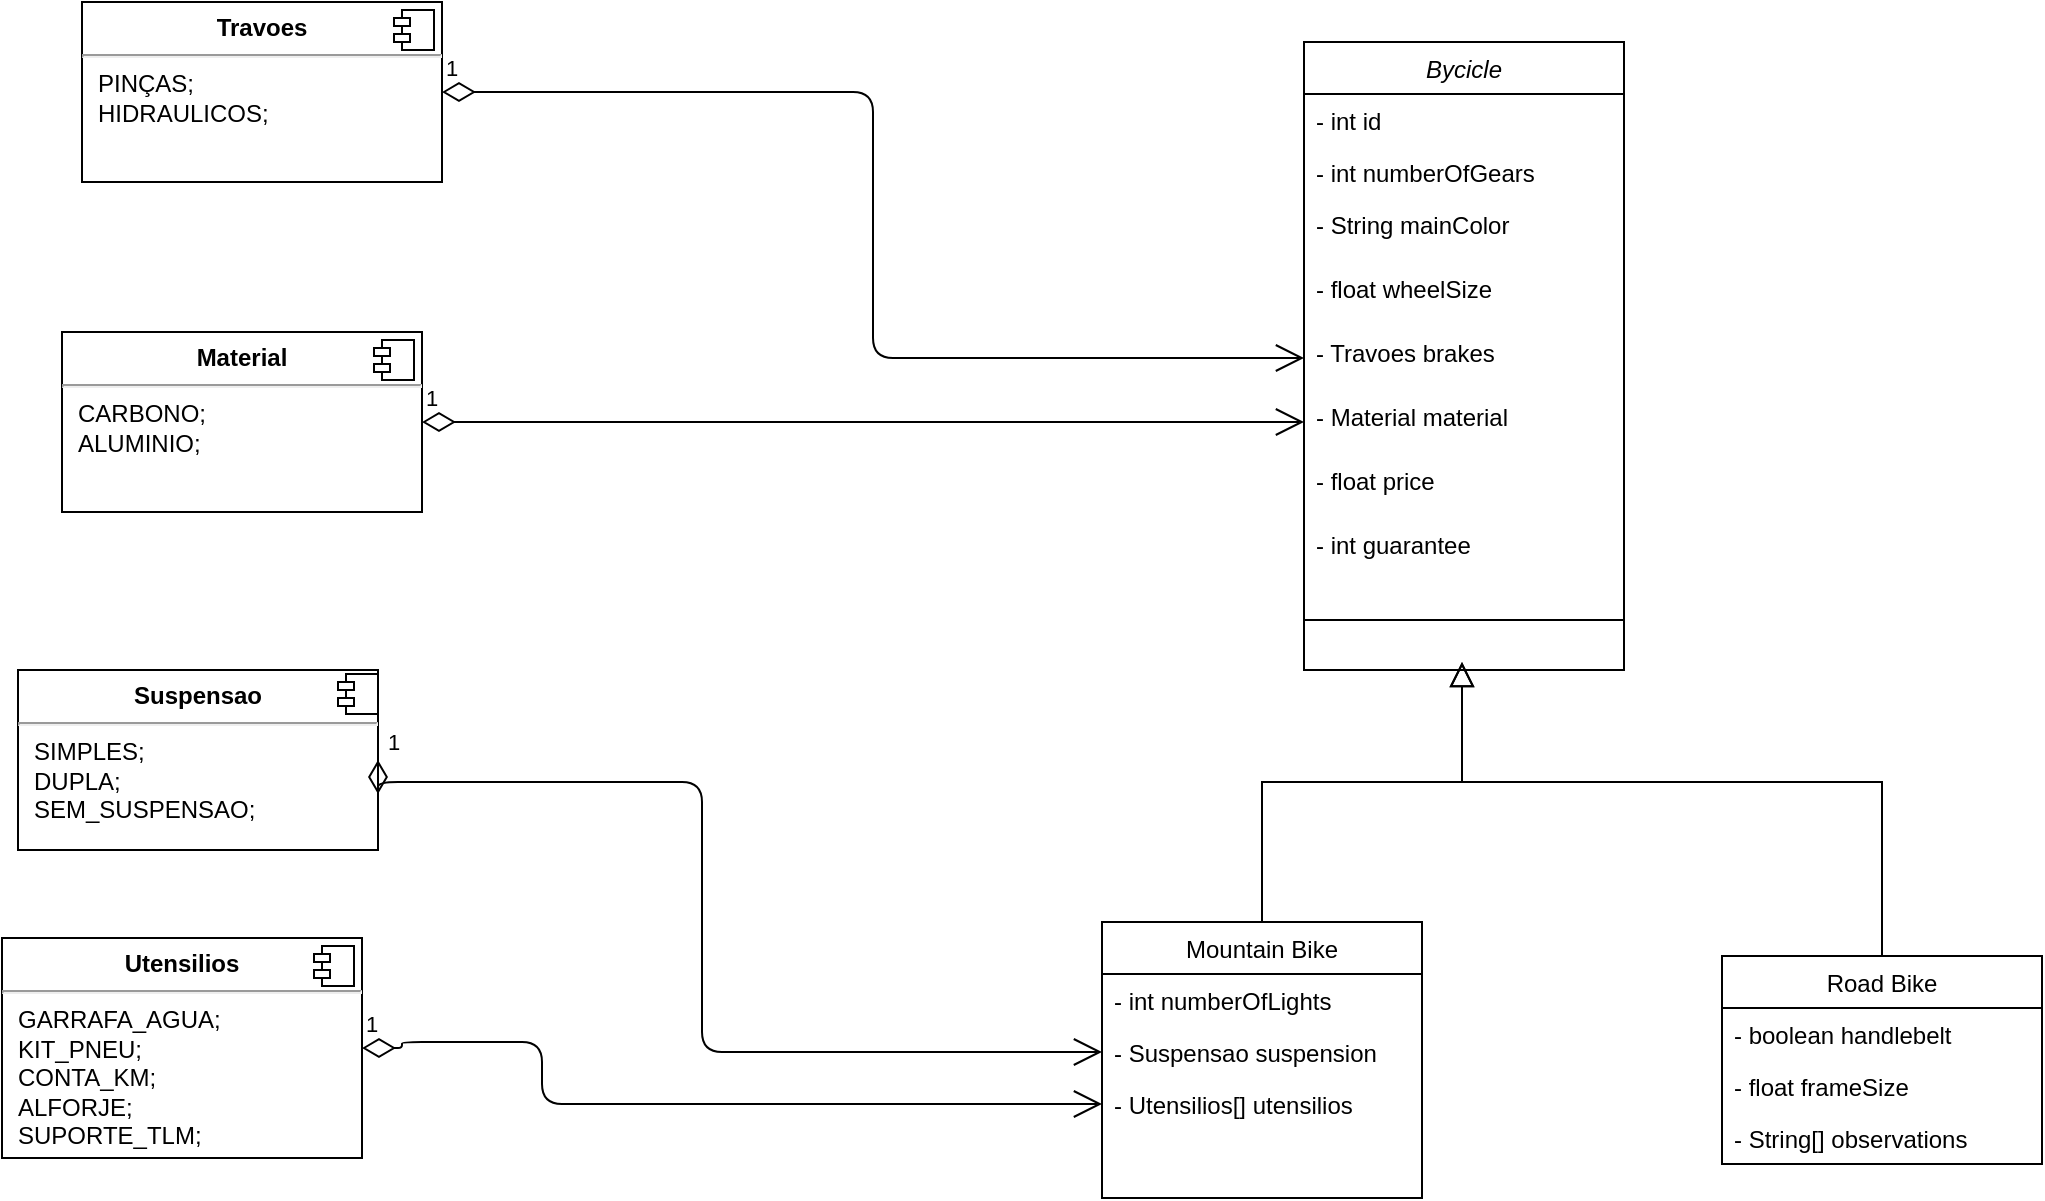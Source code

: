 <mxfile version="14.6.1" type="device"><diagram id="C5RBs43oDa-KdzZeNtuy" name="Page-1"><mxGraphModel dx="1422" dy="762" grid="1" gridSize="10" guides="1" tooltips="1" connect="1" arrows="1" fold="1" page="1" pageScale="1" pageWidth="1169" pageHeight="1654" math="0" shadow="0"><root><mxCell id="WIyWlLk6GJQsqaUBKTNV-0"/><mxCell id="WIyWlLk6GJQsqaUBKTNV-1" parent="WIyWlLk6GJQsqaUBKTNV-0"/><mxCell id="zkfFHV4jXpPFQw0GAbJ--0" value="Bycicle" style="swimlane;fontStyle=2;align=center;verticalAlign=top;childLayout=stackLayout;horizontal=1;startSize=26;horizontalStack=0;resizeParent=1;resizeLast=0;collapsible=1;marginBottom=0;rounded=0;shadow=0;strokeWidth=1;" parent="WIyWlLk6GJQsqaUBKTNV-1" vertex="1"><mxGeometry x="671" y="70" width="160" height="314" as="geometry"><mxRectangle x="340" y="90" width="160" height="26" as="alternateBounds"/></mxGeometry></mxCell><mxCell id="zkfFHV4jXpPFQw0GAbJ--1" value="- int id" style="text;align=left;verticalAlign=top;spacingLeft=4;spacingRight=4;overflow=hidden;rotatable=0;points=[[0,0.5],[1,0.5]];portConstraint=eastwest;" parent="zkfFHV4jXpPFQw0GAbJ--0" vertex="1"><mxGeometry y="26" width="160" height="26" as="geometry"/></mxCell><mxCell id="zkfFHV4jXpPFQw0GAbJ--2" value="- int numberOfGears" style="text;align=left;verticalAlign=top;spacingLeft=4;spacingRight=4;overflow=hidden;rotatable=0;points=[[0,0.5],[1,0.5]];portConstraint=eastwest;rounded=0;shadow=0;html=0;" parent="zkfFHV4jXpPFQw0GAbJ--0" vertex="1"><mxGeometry y="52" width="160" height="26" as="geometry"/></mxCell><mxCell id="zkfFHV4jXpPFQw0GAbJ--3" value="- String mainColor" style="text;align=left;verticalAlign=top;spacingLeft=4;spacingRight=4;overflow=hidden;rotatable=0;points=[[0,0.5],[1,0.5]];portConstraint=eastwest;rounded=0;shadow=0;html=0;" parent="zkfFHV4jXpPFQw0GAbJ--0" vertex="1"><mxGeometry y="78" width="160" height="32" as="geometry"/></mxCell><mxCell id="j0nB1NygFM7RJxcCyn4j-0" value="- float wheelSize" style="text;align=left;verticalAlign=top;spacingLeft=4;spacingRight=4;overflow=hidden;rotatable=0;points=[[0,0.5],[1,0.5]];portConstraint=eastwest;rounded=0;shadow=0;html=0;" vertex="1" parent="zkfFHV4jXpPFQw0GAbJ--0"><mxGeometry y="110" width="160" height="32" as="geometry"/></mxCell><mxCell id="j0nB1NygFM7RJxcCyn4j-1" value="- Travoes brakes" style="text;align=left;verticalAlign=top;spacingLeft=4;spacingRight=4;overflow=hidden;rotatable=0;points=[[0,0.5],[1,0.5]];portConstraint=eastwest;rounded=0;shadow=0;html=0;" vertex="1" parent="zkfFHV4jXpPFQw0GAbJ--0"><mxGeometry y="142" width="160" height="32" as="geometry"/></mxCell><mxCell id="j0nB1NygFM7RJxcCyn4j-21" value="- Material material" style="text;align=left;verticalAlign=top;spacingLeft=4;spacingRight=4;overflow=hidden;rotatable=0;points=[[0,0.5],[1,0.5]];portConstraint=eastwest;rounded=0;shadow=0;html=0;" vertex="1" parent="zkfFHV4jXpPFQw0GAbJ--0"><mxGeometry y="174" width="160" height="32" as="geometry"/></mxCell><mxCell id="j0nB1NygFM7RJxcCyn4j-2" value="- float price" style="text;align=left;verticalAlign=top;spacingLeft=4;spacingRight=4;overflow=hidden;rotatable=0;points=[[0,0.5],[1,0.5]];portConstraint=eastwest;rounded=0;shadow=0;html=0;" vertex="1" parent="zkfFHV4jXpPFQw0GAbJ--0"><mxGeometry y="206" width="160" height="32" as="geometry"/></mxCell><mxCell id="zkfFHV4jXpPFQw0GAbJ--5" value="- int guarantee" style="text;align=left;verticalAlign=top;spacingLeft=4;spacingRight=4;overflow=hidden;rotatable=0;points=[[0,0.5],[1,0.5]];portConstraint=eastwest;" parent="zkfFHV4jXpPFQw0GAbJ--0" vertex="1"><mxGeometry y="238" width="160" height="26" as="geometry"/></mxCell><mxCell id="zkfFHV4jXpPFQw0GAbJ--4" value="" style="line;html=1;strokeWidth=1;align=left;verticalAlign=middle;spacingTop=-1;spacingLeft=3;spacingRight=3;rotatable=0;labelPosition=right;points=[];portConstraint=eastwest;" parent="zkfFHV4jXpPFQw0GAbJ--0" vertex="1"><mxGeometry y="264" width="160" height="50" as="geometry"/></mxCell><mxCell id="zkfFHV4jXpPFQw0GAbJ--6" value="Mountain Bike" style="swimlane;fontStyle=0;align=center;verticalAlign=top;childLayout=stackLayout;horizontal=1;startSize=26;horizontalStack=0;resizeParent=1;resizeLast=0;collapsible=1;marginBottom=0;rounded=0;shadow=0;strokeWidth=1;" parent="WIyWlLk6GJQsqaUBKTNV-1" vertex="1"><mxGeometry x="570" y="510" width="160" height="138" as="geometry"><mxRectangle x="130" y="380" width="160" height="26" as="alternateBounds"/></mxGeometry></mxCell><mxCell id="zkfFHV4jXpPFQw0GAbJ--7" value="- int numberOfLights" style="text;align=left;verticalAlign=top;spacingLeft=4;spacingRight=4;overflow=hidden;rotatable=0;points=[[0,0.5],[1,0.5]];portConstraint=eastwest;" parent="zkfFHV4jXpPFQw0GAbJ--6" vertex="1"><mxGeometry y="26" width="160" height="26" as="geometry"/></mxCell><mxCell id="zkfFHV4jXpPFQw0GAbJ--8" value="- Suspensao suspension" style="text;align=left;verticalAlign=top;spacingLeft=4;spacingRight=4;overflow=hidden;rotatable=0;points=[[0,0.5],[1,0.5]];portConstraint=eastwest;rounded=0;shadow=0;html=0;" parent="zkfFHV4jXpPFQw0GAbJ--6" vertex="1"><mxGeometry y="52" width="160" height="26" as="geometry"/></mxCell><mxCell id="j0nB1NygFM7RJxcCyn4j-4" value="- Utensilios[] utensilios" style="text;align=left;verticalAlign=top;spacingLeft=4;spacingRight=4;overflow=hidden;rotatable=0;points=[[0,0.5],[1,0.5]];portConstraint=eastwest;rounded=0;shadow=0;html=0;" vertex="1" parent="zkfFHV4jXpPFQw0GAbJ--6"><mxGeometry y="78" width="160" height="26" as="geometry"/></mxCell><mxCell id="zkfFHV4jXpPFQw0GAbJ--13" value="Road Bike" style="swimlane;fontStyle=0;align=center;verticalAlign=top;childLayout=stackLayout;horizontal=1;startSize=26;horizontalStack=0;resizeParent=1;resizeLast=0;collapsible=1;marginBottom=0;rounded=0;shadow=0;strokeWidth=1;" parent="WIyWlLk6GJQsqaUBKTNV-1" vertex="1"><mxGeometry x="880" y="527" width="160" height="104" as="geometry"><mxRectangle x="340" y="380" width="170" height="26" as="alternateBounds"/></mxGeometry></mxCell><mxCell id="zkfFHV4jXpPFQw0GAbJ--14" value="- boolean handlebelt" style="text;align=left;verticalAlign=top;spacingLeft=4;spacingRight=4;overflow=hidden;rotatable=0;points=[[0,0.5],[1,0.5]];portConstraint=eastwest;" parent="zkfFHV4jXpPFQw0GAbJ--13" vertex="1"><mxGeometry y="26" width="160" height="26" as="geometry"/></mxCell><mxCell id="j0nB1NygFM7RJxcCyn4j-7" value="- float frameSize" style="text;align=left;verticalAlign=top;spacingLeft=4;spacingRight=4;overflow=hidden;rotatable=0;points=[[0,0.5],[1,0.5]];portConstraint=eastwest;" vertex="1" parent="zkfFHV4jXpPFQw0GAbJ--13"><mxGeometry y="52" width="160" height="26" as="geometry"/></mxCell><mxCell id="j0nB1NygFM7RJxcCyn4j-8" value="- String[] observations" style="text;align=left;verticalAlign=top;spacingLeft=4;spacingRight=4;overflow=hidden;rotatable=0;points=[[0,0.5],[1,0.5]];portConstraint=eastwest;" vertex="1" parent="zkfFHV4jXpPFQw0GAbJ--13"><mxGeometry y="78" width="160" height="26" as="geometry"/></mxCell><mxCell id="zkfFHV4jXpPFQw0GAbJ--16" value="" style="endArrow=block;endSize=10;endFill=0;shadow=0;strokeWidth=1;rounded=0;edgeStyle=elbowEdgeStyle;elbow=vertical;" parent="WIyWlLk6GJQsqaUBKTNV-1" source="zkfFHV4jXpPFQw0GAbJ--13" edge="1"><mxGeometry width="160" relative="1" as="geometry"><mxPoint x="660" y="323" as="sourcePoint"/><mxPoint x="750" y="380" as="targetPoint"/><Array as="points"><mxPoint x="870" y="440"/><mxPoint x="750" y="380"/><mxPoint x="860" y="440"/><mxPoint x="750" y="410"/><mxPoint x="770" y="400"/><mxPoint x="980" y="410"/><mxPoint x="860" y="410"/></Array></mxGeometry></mxCell><mxCell id="j0nB1NygFM7RJxcCyn4j-11" value="&lt;p style=&quot;margin: 0px ; margin-top: 6px ; text-align: center&quot;&gt;&lt;b&gt;Suspensao&lt;/b&gt;&lt;/p&gt;&lt;hr&gt;&lt;p style=&quot;margin: 0px ; margin-left: 8px&quot;&gt;SIMPLES;&lt;/p&gt;&lt;p style=&quot;margin: 0px ; margin-left: 8px&quot;&gt;DUPLA;&lt;/p&gt;&lt;p style=&quot;margin: 0px ; margin-left: 8px&quot;&gt;SEM_SUSPENSAO;&lt;/p&gt;" style="align=left;overflow=fill;html=1;dropTarget=0;" vertex="1" parent="WIyWlLk6GJQsqaUBKTNV-1"><mxGeometry x="28" y="384" width="180" height="90" as="geometry"/></mxCell><mxCell id="j0nB1NygFM7RJxcCyn4j-12" value="" style="shape=component;jettyWidth=8;jettyHeight=4;" vertex="1" parent="j0nB1NygFM7RJxcCyn4j-11"><mxGeometry x="1" width="20" height="20" relative="1" as="geometry"><mxPoint x="-20" y="2" as="offset"/></mxGeometry></mxCell><mxCell id="j0nB1NygFM7RJxcCyn4j-13" value="&lt;p style=&quot;margin: 0px ; margin-top: 6px ; text-align: center&quot;&gt;&lt;b&gt;Utensilios&lt;/b&gt;&lt;/p&gt;&lt;hr&gt;&lt;p style=&quot;margin: 0px ; margin-left: 8px&quot;&gt;GARRAFA_AGUA;&lt;/p&gt;&lt;p style=&quot;margin: 0px ; margin-left: 8px&quot;&gt;KIT_PNEU;&lt;/p&gt;&lt;p style=&quot;margin: 0px ; margin-left: 8px&quot;&gt;CONTA_KM;&lt;/p&gt;&lt;p style=&quot;margin: 0px ; margin-left: 8px&quot;&gt;ALFORJE;&lt;/p&gt;&lt;p style=&quot;margin: 0px ; margin-left: 8px&quot;&gt;SUPORTE_TLM;&lt;/p&gt;" style="align=left;overflow=fill;html=1;dropTarget=0;" vertex="1" parent="WIyWlLk6GJQsqaUBKTNV-1"><mxGeometry x="20" y="518" width="180" height="110" as="geometry"/></mxCell><mxCell id="j0nB1NygFM7RJxcCyn4j-14" value="" style="shape=component;jettyWidth=8;jettyHeight=4;" vertex="1" parent="j0nB1NygFM7RJxcCyn4j-13"><mxGeometry x="1" width="20" height="20" relative="1" as="geometry"><mxPoint x="-24" y="4" as="offset"/></mxGeometry></mxCell><mxCell id="j0nB1NygFM7RJxcCyn4j-15" value="&lt;p style=&quot;margin: 0px ; margin-top: 6px ; text-align: center&quot;&gt;&lt;b&gt;Material&lt;/b&gt;&lt;/p&gt;&lt;hr&gt;&lt;p style=&quot;margin: 0px ; margin-left: 8px&quot;&gt;CARBONO;&lt;/p&gt;&lt;p style=&quot;margin: 0px ; margin-left: 8px&quot;&gt;ALUMINIO;&lt;/p&gt;" style="align=left;overflow=fill;html=1;dropTarget=0;" vertex="1" parent="WIyWlLk6GJQsqaUBKTNV-1"><mxGeometry x="50" y="215" width="180" height="90" as="geometry"/></mxCell><mxCell id="j0nB1NygFM7RJxcCyn4j-16" value="" style="shape=component;jettyWidth=8;jettyHeight=4;" vertex="1" parent="j0nB1NygFM7RJxcCyn4j-15"><mxGeometry x="1" width="20" height="20" relative="1" as="geometry"><mxPoint x="-24" y="4" as="offset"/></mxGeometry></mxCell><mxCell id="j0nB1NygFM7RJxcCyn4j-17" value="&lt;p style=&quot;margin: 0px ; margin-top: 6px ; text-align: center&quot;&gt;&lt;b&gt;Travoes&lt;/b&gt;&lt;/p&gt;&lt;hr&gt;&lt;p style=&quot;margin: 0px ; margin-left: 8px&quot;&gt;PINÇAS;&lt;/p&gt;&lt;p style=&quot;margin: 0px ; margin-left: 8px&quot;&gt;HIDRAULICOS;&lt;/p&gt;" style="align=left;overflow=fill;html=1;dropTarget=0;" vertex="1" parent="WIyWlLk6GJQsqaUBKTNV-1"><mxGeometry x="60" y="50" width="180" height="90" as="geometry"/></mxCell><mxCell id="j0nB1NygFM7RJxcCyn4j-18" value="" style="shape=component;jettyWidth=8;jettyHeight=4;" vertex="1" parent="j0nB1NygFM7RJxcCyn4j-17"><mxGeometry x="1" width="20" height="20" relative="1" as="geometry"><mxPoint x="-24" y="4" as="offset"/></mxGeometry></mxCell><mxCell id="j0nB1NygFM7RJxcCyn4j-23" value="" style="endArrow=block;endSize=10;endFill=0;shadow=0;strokeWidth=1;rounded=0;edgeStyle=elbowEdgeStyle;elbow=vertical;exitX=0.5;exitY=0;exitDx=0;exitDy=0;" edge="1" parent="WIyWlLk6GJQsqaUBKTNV-1" source="zkfFHV4jXpPFQw0GAbJ--6"><mxGeometry width="160" relative="1" as="geometry"><mxPoint x="990" y="500" as="sourcePoint"/><mxPoint x="750" y="380" as="targetPoint"/><Array as="points"><mxPoint x="700" y="440"/><mxPoint x="760" y="390"/><mxPoint x="870" y="450"/><mxPoint x="760" y="420"/><mxPoint x="780" y="410"/><mxPoint x="990" y="420"/><mxPoint x="870" y="420"/></Array></mxGeometry></mxCell><mxCell id="j0nB1NygFM7RJxcCyn4j-24" value="1" style="endArrow=open;html=1;endSize=12;startArrow=diamondThin;startSize=14;startFill=0;edgeStyle=orthogonalEdgeStyle;align=left;verticalAlign=bottom;exitX=1;exitY=0.5;exitDx=0;exitDy=0;entryX=0;entryY=0.5;entryDx=0;entryDy=0;" edge="1" parent="WIyWlLk6GJQsqaUBKTNV-1" source="j0nB1NygFM7RJxcCyn4j-11" target="zkfFHV4jXpPFQw0GAbJ--8"><mxGeometry x="-1" y="3" relative="1" as="geometry"><mxPoint x="520" y="390" as="sourcePoint"/><mxPoint x="680" y="390" as="targetPoint"/><Array as="points"><mxPoint x="208" y="440"/><mxPoint x="370" y="440"/><mxPoint x="370" y="575"/></Array></mxGeometry></mxCell><mxCell id="j0nB1NygFM7RJxcCyn4j-25" value="1" style="endArrow=open;html=1;endSize=12;startArrow=diamondThin;startSize=14;startFill=0;edgeStyle=orthogonalEdgeStyle;align=left;verticalAlign=bottom;entryX=0;entryY=0.5;entryDx=0;entryDy=0;exitX=1;exitY=0.5;exitDx=0;exitDy=0;" edge="1" parent="WIyWlLk6GJQsqaUBKTNV-1" source="j0nB1NygFM7RJxcCyn4j-13" target="j0nB1NygFM7RJxcCyn4j-4"><mxGeometry x="-1" y="3" relative="1" as="geometry"><mxPoint x="228" y="300" as="sourcePoint"/><mxPoint x="388" y="300" as="targetPoint"/><Array as="points"><mxPoint x="220" y="573"/><mxPoint x="220" y="570"/><mxPoint x="290" y="570"/><mxPoint x="290" y="601"/></Array></mxGeometry></mxCell><mxCell id="j0nB1NygFM7RJxcCyn4j-26" value="1" style="endArrow=open;html=1;endSize=12;startArrow=diamondThin;startSize=14;startFill=0;edgeStyle=orthogonalEdgeStyle;align=left;verticalAlign=bottom;exitX=1;exitY=0.5;exitDx=0;exitDy=0;entryX=0;entryY=0.5;entryDx=0;entryDy=0;" edge="1" parent="WIyWlLk6GJQsqaUBKTNV-1" source="j0nB1NygFM7RJxcCyn4j-15" target="j0nB1NygFM7RJxcCyn4j-21"><mxGeometry x="-1" y="3" relative="1" as="geometry"><mxPoint x="310" y="250" as="sourcePoint"/><mxPoint x="470" y="250" as="targetPoint"/><Array as="points"><mxPoint x="380" y="260"/><mxPoint x="380" y="260"/></Array></mxGeometry></mxCell><mxCell id="j0nB1NygFM7RJxcCyn4j-27" value="1" style="endArrow=open;html=1;endSize=12;startArrow=diamondThin;startSize=14;startFill=0;edgeStyle=orthogonalEdgeStyle;align=left;verticalAlign=bottom;exitX=1;exitY=0.5;exitDx=0;exitDy=0;entryX=0;entryY=0.5;entryDx=0;entryDy=0;" edge="1" parent="WIyWlLk6GJQsqaUBKTNV-1" source="j0nB1NygFM7RJxcCyn4j-17" target="j0nB1NygFM7RJxcCyn4j-1"><mxGeometry x="-1" y="3" relative="1" as="geometry"><mxPoint x="280" y="94.5" as="sourcePoint"/><mxPoint x="440" y="94.5" as="targetPoint"/></mxGeometry></mxCell></root></mxGraphModel></diagram></mxfile>